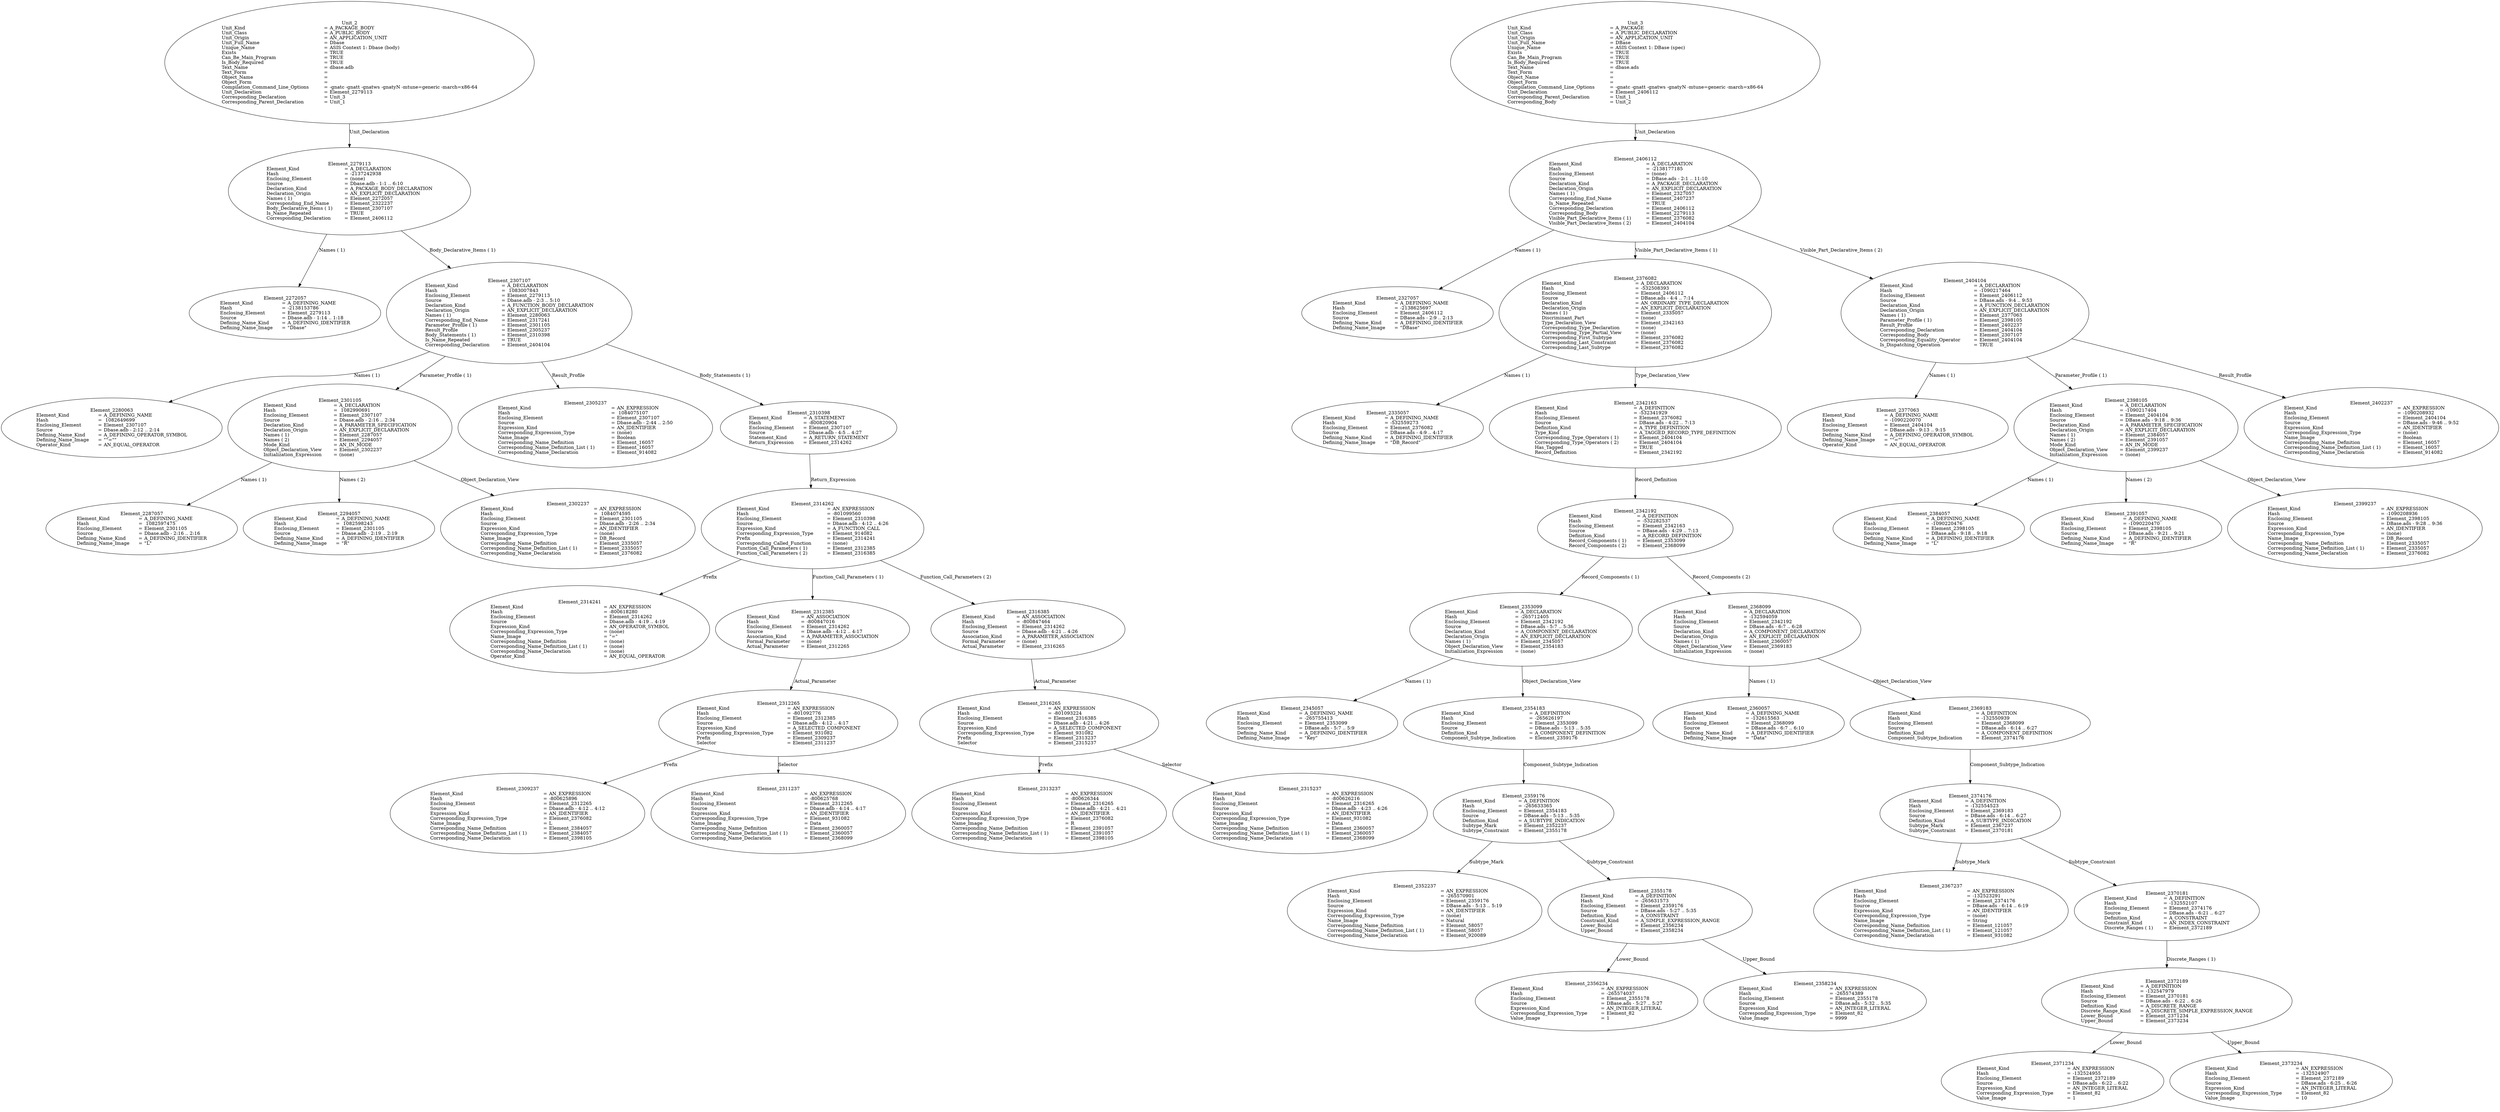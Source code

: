digraph "dbase.adt" {
  Unit_2 -> Element_2279113
      [ label=Unit_Declaration ];
  Unit_2
      [ label=<<TABLE BORDER="0" CELLBORDER="0" CELLSPACING="0" CELLPADDING="0"> 
          <TR><TD COLSPAN="3">Unit_2</TD></TR>
          <TR><TD ALIGN="LEFT">Unit_Kind   </TD><TD> = </TD><TD ALIGN="LEFT">A_PACKAGE_BODY</TD></TR>
          <TR><TD ALIGN="LEFT">Unit_Class   </TD><TD> = </TD><TD ALIGN="LEFT">A_PUBLIC_BODY</TD></TR>
          <TR><TD ALIGN="LEFT">Unit_Origin   </TD><TD> = </TD><TD ALIGN="LEFT">AN_APPLICATION_UNIT</TD></TR>
          <TR><TD ALIGN="LEFT">Unit_Full_Name    </TD><TD> = </TD><TD ALIGN="LEFT">Dbase</TD></TR>
          <TR><TD ALIGN="LEFT">Unique_Name   </TD><TD> = </TD><TD ALIGN="LEFT">ASIS Context 1: Dbase (body)</TD></TR>
          <TR><TD ALIGN="LEFT">Exists  </TD><TD> = </TD><TD ALIGN="LEFT">TRUE</TD></TR>
          <TR><TD ALIGN="LEFT">Can_Be_Main_Program     </TD><TD> = </TD><TD ALIGN="LEFT">TRUE</TD></TR>
          <TR><TD ALIGN="LEFT">Is_Body_Required     </TD><TD> = </TD><TD ALIGN="LEFT">TRUE</TD></TR>
          <TR><TD ALIGN="LEFT">Text_Name   </TD><TD> = </TD><TD ALIGN="LEFT">dbase.adb</TD></TR>
          <TR><TD ALIGN="LEFT">Text_Form   </TD><TD> = </TD><TD ALIGN="LEFT"></TD></TR>
          <TR><TD ALIGN="LEFT">Object_Name   </TD><TD> = </TD><TD ALIGN="LEFT"></TD></TR>
          <TR><TD ALIGN="LEFT">Object_Form   </TD><TD> = </TD><TD ALIGN="LEFT"></TD></TR>
          <TR><TD ALIGN="LEFT">Compilation_Command_Line_Options         </TD><TD> = </TD><TD ALIGN="LEFT">-gnatc -gnatt -gnatws -gnatyN -mtune=generic -march=x86-64</TD></TR>
          <TR><TD ALIGN="LEFT">Unit_Declaration     </TD><TD> = </TD><TD ALIGN="LEFT">Element_2279113</TD></TR>
          <TR><TD ALIGN="LEFT">Corresponding_Declaration       </TD><TD> = </TD><TD ALIGN="LEFT">Unit_3</TD></TR>
          <TR><TD ALIGN="LEFT">Corresponding_Parent_Declaration         </TD><TD> = </TD><TD ALIGN="LEFT">Unit_1</TD></TR>
          </TABLE>> ];
  Element_2279113 -> Element_2272057
      [ label="Names ( 1)" ];
  Element_2279113 -> Element_2307107
      [ label="Body_Declarative_Items ( 1)" ];
  Element_2279113
      [ label=<<TABLE BORDER="0" CELLBORDER="0" CELLSPACING="0" CELLPADDING="0"> 
          <TR><TD COLSPAN="3">Element_2279113</TD></TR>
          <TR><TD ALIGN="LEFT">Element_Kind    </TD><TD> = </TD><TD ALIGN="LEFT">A_DECLARATION</TD></TR>
          <TR><TD ALIGN="LEFT">Hash  </TD><TD> = </TD><TD ALIGN="LEFT">-2137242938</TD></TR>
          <TR><TD ALIGN="LEFT">Enclosing_Element     </TD><TD> = </TD><TD ALIGN="LEFT">(none)</TD></TR>
          <TR><TD ALIGN="LEFT">Source  </TD><TD> = </TD><TD ALIGN="LEFT">Dbase.adb - 1:1 .. 6:10</TD></TR>
          <TR><TD ALIGN="LEFT">Declaration_Kind     </TD><TD> = </TD><TD ALIGN="LEFT">A_PACKAGE_BODY_DECLARATION</TD></TR>
          <TR><TD ALIGN="LEFT">Declaration_Origin     </TD><TD> = </TD><TD ALIGN="LEFT">AN_EXPLICIT_DECLARATION</TD></TR>
          <TR><TD ALIGN="LEFT">Names ( 1)   </TD><TD> = </TD><TD ALIGN="LEFT">Element_2272057</TD></TR>
          <TR><TD ALIGN="LEFT">Corresponding_End_Name      </TD><TD> = </TD><TD ALIGN="LEFT">Element_2322237</TD></TR>
          <TR><TD ALIGN="LEFT">Body_Declarative_Items ( 1)       </TD><TD> = </TD><TD ALIGN="LEFT">Element_2307107</TD></TR>
          <TR><TD ALIGN="LEFT">Is_Name_Repeated     </TD><TD> = </TD><TD ALIGN="LEFT">TRUE</TD></TR>
          <TR><TD ALIGN="LEFT">Corresponding_Declaration       </TD><TD> = </TD><TD ALIGN="LEFT">Element_2406112</TD></TR>
          </TABLE>> ];
  Element_2272057
      [ label=<<TABLE BORDER="0" CELLBORDER="0" CELLSPACING="0" CELLPADDING="0"> 
          <TR><TD COLSPAN="3">Element_2272057</TD></TR>
          <TR><TD ALIGN="LEFT">Element_Kind    </TD><TD> = </TD><TD ALIGN="LEFT">A_DEFINING_NAME</TD></TR>
          <TR><TD ALIGN="LEFT">Hash  </TD><TD> = </TD><TD ALIGN="LEFT">-2138153786</TD></TR>
          <TR><TD ALIGN="LEFT">Enclosing_Element     </TD><TD> = </TD><TD ALIGN="LEFT">Element_2279113</TD></TR>
          <TR><TD ALIGN="LEFT">Source  </TD><TD> = </TD><TD ALIGN="LEFT">Dbase.adb - 1:14 .. 1:18</TD></TR>
          <TR><TD ALIGN="LEFT">Defining_Name_Kind     </TD><TD> = </TD><TD ALIGN="LEFT">A_DEFINING_IDENTIFIER</TD></TR>
          <TR><TD ALIGN="LEFT">Defining_Name_Image     </TD><TD> = </TD><TD ALIGN="LEFT">"Dbase"</TD></TR>
          </TABLE>> ];
  Element_2307107 -> Element_2280063
      [ label="Names ( 1)" ];
  Element_2307107 -> Element_2301105
      [ label="Parameter_Profile ( 1)" ];
  Element_2307107 -> Element_2305237
      [ label=Result_Profile ];
  Element_2307107 -> Element_2310398
      [ label="Body_Statements ( 1)" ];
  Element_2307107
      [ label=<<TABLE BORDER="0" CELLBORDER="0" CELLSPACING="0" CELLPADDING="0"> 
          <TR><TD COLSPAN="3">Element_2307107</TD></TR>
          <TR><TD ALIGN="LEFT">Element_Kind    </TD><TD> = </TD><TD ALIGN="LEFT">A_DECLARATION</TD></TR>
          <TR><TD ALIGN="LEFT">Hash  </TD><TD> = </TD><TD ALIGN="LEFT"> 1083007843</TD></TR>
          <TR><TD ALIGN="LEFT">Enclosing_Element     </TD><TD> = </TD><TD ALIGN="LEFT">Element_2279113</TD></TR>
          <TR><TD ALIGN="LEFT">Source  </TD><TD> = </TD><TD ALIGN="LEFT">Dbase.adb - 2:3 .. 5:10</TD></TR>
          <TR><TD ALIGN="LEFT">Declaration_Kind     </TD><TD> = </TD><TD ALIGN="LEFT">A_FUNCTION_BODY_DECLARATION</TD></TR>
          <TR><TD ALIGN="LEFT">Declaration_Origin     </TD><TD> = </TD><TD ALIGN="LEFT">AN_EXPLICIT_DECLARATION</TD></TR>
          <TR><TD ALIGN="LEFT">Names ( 1)   </TD><TD> = </TD><TD ALIGN="LEFT">Element_2280063</TD></TR>
          <TR><TD ALIGN="LEFT">Corresponding_End_Name      </TD><TD> = </TD><TD ALIGN="LEFT">Element_2317241</TD></TR>
          <TR><TD ALIGN="LEFT">Parameter_Profile ( 1)      </TD><TD> = </TD><TD ALIGN="LEFT">Element_2301105</TD></TR>
          <TR><TD ALIGN="LEFT">Result_Profile    </TD><TD> = </TD><TD ALIGN="LEFT">Element_2305237</TD></TR>
          <TR><TD ALIGN="LEFT">Body_Statements ( 1)      </TD><TD> = </TD><TD ALIGN="LEFT">Element_2310398</TD></TR>
          <TR><TD ALIGN="LEFT">Is_Name_Repeated     </TD><TD> = </TD><TD ALIGN="LEFT">TRUE</TD></TR>
          <TR><TD ALIGN="LEFT">Corresponding_Declaration       </TD><TD> = </TD><TD ALIGN="LEFT">Element_2404104</TD></TR>
          </TABLE>> ];
  Element_2280063
      [ label=<<TABLE BORDER="0" CELLBORDER="0" CELLSPACING="0" CELLPADDING="0"> 
          <TR><TD COLSPAN="3">Element_2280063</TD></TR>
          <TR><TD ALIGN="LEFT">Element_Kind    </TD><TD> = </TD><TD ALIGN="LEFT">A_DEFINING_NAME</TD></TR>
          <TR><TD ALIGN="LEFT">Hash  </TD><TD> = </TD><TD ALIGN="LEFT"> 1082649699</TD></TR>
          <TR><TD ALIGN="LEFT">Enclosing_Element     </TD><TD> = </TD><TD ALIGN="LEFT">Element_2307107</TD></TR>
          <TR><TD ALIGN="LEFT">Source  </TD><TD> = </TD><TD ALIGN="LEFT">Dbase.adb - 2:12 .. 2:14</TD></TR>
          <TR><TD ALIGN="LEFT">Defining_Name_Kind     </TD><TD> = </TD><TD ALIGN="LEFT">A_DEFINING_OPERATOR_SYMBOL</TD></TR>
          <TR><TD ALIGN="LEFT">Defining_Name_Image     </TD><TD> = </TD><TD ALIGN="LEFT">""=""</TD></TR>
          <TR><TD ALIGN="LEFT">Operator_Kind    </TD><TD> = </TD><TD ALIGN="LEFT">AN_EQUAL_OPERATOR</TD></TR>
          </TABLE>> ];
  Element_2301105 -> Element_2287057
      [ label="Names ( 1)" ];
  Element_2301105 -> Element_2294057
      [ label="Names ( 2)" ];
  Element_2301105 -> Element_2302237
      [ label=Object_Declaration_View ];
  Element_2301105
      [ label=<<TABLE BORDER="0" CELLBORDER="0" CELLSPACING="0" CELLPADDING="0"> 
          <TR><TD COLSPAN="3">Element_2301105</TD></TR>
          <TR><TD ALIGN="LEFT">Element_Kind    </TD><TD> = </TD><TD ALIGN="LEFT">A_DECLARATION</TD></TR>
          <TR><TD ALIGN="LEFT">Hash  </TD><TD> = </TD><TD ALIGN="LEFT"> 1082990691</TD></TR>
          <TR><TD ALIGN="LEFT">Enclosing_Element     </TD><TD> = </TD><TD ALIGN="LEFT">Element_2307107</TD></TR>
          <TR><TD ALIGN="LEFT">Source  </TD><TD> = </TD><TD ALIGN="LEFT">Dbase.adb - 2:16 .. 2:34</TD></TR>
          <TR><TD ALIGN="LEFT">Declaration_Kind     </TD><TD> = </TD><TD ALIGN="LEFT">A_PARAMETER_SPECIFICATION</TD></TR>
          <TR><TD ALIGN="LEFT">Declaration_Origin     </TD><TD> = </TD><TD ALIGN="LEFT">AN_EXPLICIT_DECLARATION</TD></TR>
          <TR><TD ALIGN="LEFT">Names ( 1)   </TD><TD> = </TD><TD ALIGN="LEFT">Element_2287057</TD></TR>
          <TR><TD ALIGN="LEFT">Names ( 2)   </TD><TD> = </TD><TD ALIGN="LEFT">Element_2294057</TD></TR>
          <TR><TD ALIGN="LEFT">Mode_Kind   </TD><TD> = </TD><TD ALIGN="LEFT">AN_IN_MODE</TD></TR>
          <TR><TD ALIGN="LEFT">Object_Declaration_View      </TD><TD> = </TD><TD ALIGN="LEFT">Element_2302237</TD></TR>
          <TR><TD ALIGN="LEFT">Initialization_Expression       </TD><TD> = </TD><TD ALIGN="LEFT">(none)</TD></TR>
          </TABLE>> ];
  Element_2287057
      [ label=<<TABLE BORDER="0" CELLBORDER="0" CELLSPACING="0" CELLPADDING="0"> 
          <TR><TD COLSPAN="3">Element_2287057</TD></TR>
          <TR><TD ALIGN="LEFT">Element_Kind    </TD><TD> = </TD><TD ALIGN="LEFT">A_DEFINING_NAME</TD></TR>
          <TR><TD ALIGN="LEFT">Hash  </TD><TD> = </TD><TD ALIGN="LEFT"> 1082597475</TD></TR>
          <TR><TD ALIGN="LEFT">Enclosing_Element     </TD><TD> = </TD><TD ALIGN="LEFT">Element_2301105</TD></TR>
          <TR><TD ALIGN="LEFT">Source  </TD><TD> = </TD><TD ALIGN="LEFT">Dbase.adb - 2:16 .. 2:16</TD></TR>
          <TR><TD ALIGN="LEFT">Defining_Name_Kind     </TD><TD> = </TD><TD ALIGN="LEFT">A_DEFINING_IDENTIFIER</TD></TR>
          <TR><TD ALIGN="LEFT">Defining_Name_Image     </TD><TD> = </TD><TD ALIGN="LEFT">"L"</TD></TR>
          </TABLE>> ];
  Element_2294057
      [ label=<<TABLE BORDER="0" CELLBORDER="0" CELLSPACING="0" CELLPADDING="0"> 
          <TR><TD COLSPAN="3">Element_2294057</TD></TR>
          <TR><TD ALIGN="LEFT">Element_Kind    </TD><TD> = </TD><TD ALIGN="LEFT">A_DEFINING_NAME</TD></TR>
          <TR><TD ALIGN="LEFT">Hash  </TD><TD> = </TD><TD ALIGN="LEFT"> 1082598243</TD></TR>
          <TR><TD ALIGN="LEFT">Enclosing_Element     </TD><TD> = </TD><TD ALIGN="LEFT">Element_2301105</TD></TR>
          <TR><TD ALIGN="LEFT">Source  </TD><TD> = </TD><TD ALIGN="LEFT">Dbase.adb - 2:19 .. 2:19</TD></TR>
          <TR><TD ALIGN="LEFT">Defining_Name_Kind     </TD><TD> = </TD><TD ALIGN="LEFT">A_DEFINING_IDENTIFIER</TD></TR>
          <TR><TD ALIGN="LEFT">Defining_Name_Image     </TD><TD> = </TD><TD ALIGN="LEFT">"R"</TD></TR>
          </TABLE>> ];
  Element_2302237
      [ label=<<TABLE BORDER="0" CELLBORDER="0" CELLSPACING="0" CELLPADDING="0"> 
          <TR><TD COLSPAN="3">Element_2302237</TD></TR>
          <TR><TD ALIGN="LEFT">Element_Kind    </TD><TD> = </TD><TD ALIGN="LEFT">AN_EXPRESSION</TD></TR>
          <TR><TD ALIGN="LEFT">Hash  </TD><TD> = </TD><TD ALIGN="LEFT"> 1084074595</TD></TR>
          <TR><TD ALIGN="LEFT">Enclosing_Element     </TD><TD> = </TD><TD ALIGN="LEFT">Element_2301105</TD></TR>
          <TR><TD ALIGN="LEFT">Source  </TD><TD> = </TD><TD ALIGN="LEFT">Dbase.adb - 2:26 .. 2:34</TD></TR>
          <TR><TD ALIGN="LEFT">Expression_Kind    </TD><TD> = </TD><TD ALIGN="LEFT">AN_IDENTIFIER</TD></TR>
          <TR><TD ALIGN="LEFT">Corresponding_Expression_Type        </TD><TD> = </TD><TD ALIGN="LEFT">(none)</TD></TR>
          <TR><TD ALIGN="LEFT">Name_Image   </TD><TD> = </TD><TD ALIGN="LEFT">DB_Record</TD></TR>
          <TR><TD ALIGN="LEFT">Corresponding_Name_Definition        </TD><TD> = </TD><TD ALIGN="LEFT">Element_2335057</TD></TR>
          <TR><TD ALIGN="LEFT">Corresponding_Name_Definition_List ( 1)          </TD><TD> = </TD><TD ALIGN="LEFT">Element_2335057</TD></TR>
          <TR><TD ALIGN="LEFT">Corresponding_Name_Declaration        </TD><TD> = </TD><TD ALIGN="LEFT">Element_2376082</TD></TR>
          </TABLE>> ];
  Element_2305237
      [ label=<<TABLE BORDER="0" CELLBORDER="0" CELLSPACING="0" CELLPADDING="0"> 
          <TR><TD COLSPAN="3">Element_2305237</TD></TR>
          <TR><TD ALIGN="LEFT">Element_Kind    </TD><TD> = </TD><TD ALIGN="LEFT">AN_EXPRESSION</TD></TR>
          <TR><TD ALIGN="LEFT">Hash  </TD><TD> = </TD><TD ALIGN="LEFT"> 1084075107</TD></TR>
          <TR><TD ALIGN="LEFT">Enclosing_Element     </TD><TD> = </TD><TD ALIGN="LEFT">Element_2307107</TD></TR>
          <TR><TD ALIGN="LEFT">Source  </TD><TD> = </TD><TD ALIGN="LEFT">Dbase.adb - 2:44 .. 2:50</TD></TR>
          <TR><TD ALIGN="LEFT">Expression_Kind    </TD><TD> = </TD><TD ALIGN="LEFT">AN_IDENTIFIER</TD></TR>
          <TR><TD ALIGN="LEFT">Corresponding_Expression_Type        </TD><TD> = </TD><TD ALIGN="LEFT">(none)</TD></TR>
          <TR><TD ALIGN="LEFT">Name_Image   </TD><TD> = </TD><TD ALIGN="LEFT">Boolean</TD></TR>
          <TR><TD ALIGN="LEFT">Corresponding_Name_Definition        </TD><TD> = </TD><TD ALIGN="LEFT">Element_16057</TD></TR>
          <TR><TD ALIGN="LEFT">Corresponding_Name_Definition_List ( 1)          </TD><TD> = </TD><TD ALIGN="LEFT">Element_16057</TD></TR>
          <TR><TD ALIGN="LEFT">Corresponding_Name_Declaration        </TD><TD> = </TD><TD ALIGN="LEFT">Element_914082</TD></TR>
          </TABLE>> ];
  Element_2310398 -> Element_2314262
      [ label=Return_Expression ];
  Element_2310398
      [ label=<<TABLE BORDER="0" CELLBORDER="0" CELLSPACING="0" CELLPADDING="0"> 
          <TR><TD COLSPAN="3">Element_2310398</TD></TR>
          <TR><TD ALIGN="LEFT">Element_Kind    </TD><TD> = </TD><TD ALIGN="LEFT">A_STATEMENT</TD></TR>
          <TR><TD ALIGN="LEFT">Hash  </TD><TD> = </TD><TD ALIGN="LEFT">-800820904</TD></TR>
          <TR><TD ALIGN="LEFT">Enclosing_Element     </TD><TD> = </TD><TD ALIGN="LEFT">Element_2307107</TD></TR>
          <TR><TD ALIGN="LEFT">Source  </TD><TD> = </TD><TD ALIGN="LEFT">Dbase.adb - 4:5 .. 4:27</TD></TR>
          <TR><TD ALIGN="LEFT">Statement_Kind    </TD><TD> = </TD><TD ALIGN="LEFT">A_RETURN_STATEMENT</TD></TR>
          <TR><TD ALIGN="LEFT">Return_Expression     </TD><TD> = </TD><TD ALIGN="LEFT">Element_2314262</TD></TR>
          </TABLE>> ];
  Element_2314262 -> Element_2314241
      [ label=Prefix ];
  Element_2314262 -> Element_2312385
      [ label="Function_Call_Parameters ( 1)" ];
  Element_2314262 -> Element_2316385
      [ label="Function_Call_Parameters ( 2)" ];
  Element_2314262
      [ label=<<TABLE BORDER="0" CELLBORDER="0" CELLSPACING="0" CELLPADDING="0"> 
          <TR><TD COLSPAN="3">Element_2314262</TD></TR>
          <TR><TD ALIGN="LEFT">Element_Kind    </TD><TD> = </TD><TD ALIGN="LEFT">AN_EXPRESSION</TD></TR>
          <TR><TD ALIGN="LEFT">Hash  </TD><TD> = </TD><TD ALIGN="LEFT">-801099560</TD></TR>
          <TR><TD ALIGN="LEFT">Enclosing_Element     </TD><TD> = </TD><TD ALIGN="LEFT">Element_2310398</TD></TR>
          <TR><TD ALIGN="LEFT">Source  </TD><TD> = </TD><TD ALIGN="LEFT">Dbase.adb - 4:12 .. 4:26</TD></TR>
          <TR><TD ALIGN="LEFT">Expression_Kind    </TD><TD> = </TD><TD ALIGN="LEFT">A_FUNCTION_CALL</TD></TR>
          <TR><TD ALIGN="LEFT">Corresponding_Expression_Type        </TD><TD> = </TD><TD ALIGN="LEFT">Element_914082</TD></TR>
          <TR><TD ALIGN="LEFT">Prefix  </TD><TD> = </TD><TD ALIGN="LEFT">Element_2314241</TD></TR>
          <TR><TD ALIGN="LEFT">Corresponding_Called_Function        </TD><TD> = </TD><TD ALIGN="LEFT">(none)</TD></TR>
          <TR><TD ALIGN="LEFT">Function_Call_Parameters ( 1)        </TD><TD> = </TD><TD ALIGN="LEFT">Element_2312385</TD></TR>
          <TR><TD ALIGN="LEFT">Function_Call_Parameters ( 2)        </TD><TD> = </TD><TD ALIGN="LEFT">Element_2316385</TD></TR>
          </TABLE>> ];
  Element_2312385 -> Element_2312265
      [ label=Actual_Parameter ];
  Element_2312385
      [ label=<<TABLE BORDER="0" CELLBORDER="0" CELLSPACING="0" CELLPADDING="0"> 
          <TR><TD COLSPAN="3">Element_2312385</TD></TR>
          <TR><TD ALIGN="LEFT">Element_Kind    </TD><TD> = </TD><TD ALIGN="LEFT">AN_ASSOCIATION</TD></TR>
          <TR><TD ALIGN="LEFT">Hash  </TD><TD> = </TD><TD ALIGN="LEFT">-800847016</TD></TR>
          <TR><TD ALIGN="LEFT">Enclosing_Element     </TD><TD> = </TD><TD ALIGN="LEFT">Element_2314262</TD></TR>
          <TR><TD ALIGN="LEFT">Source  </TD><TD> = </TD><TD ALIGN="LEFT">Dbase.adb - 4:12 .. 4:17</TD></TR>
          <TR><TD ALIGN="LEFT">Association_Kind     </TD><TD> = </TD><TD ALIGN="LEFT">A_PARAMETER_ASSOCIATION</TD></TR>
          <TR><TD ALIGN="LEFT">Formal_Parameter     </TD><TD> = </TD><TD ALIGN="LEFT">(none)</TD></TR>
          <TR><TD ALIGN="LEFT">Actual_Parameter     </TD><TD> = </TD><TD ALIGN="LEFT">Element_2312265</TD></TR>
          </TABLE>> ];
  Element_2312265 -> Element_2309237
      [ label=Prefix ];
  Element_2312265 -> Element_2311237
      [ label=Selector ];
  Element_2312265
      [ label=<<TABLE BORDER="0" CELLBORDER="0" CELLSPACING="0" CELLPADDING="0"> 
          <TR><TD COLSPAN="3">Element_2312265</TD></TR>
          <TR><TD ALIGN="LEFT">Element_Kind    </TD><TD> = </TD><TD ALIGN="LEFT">AN_EXPRESSION</TD></TR>
          <TR><TD ALIGN="LEFT">Hash  </TD><TD> = </TD><TD ALIGN="LEFT">-801092776</TD></TR>
          <TR><TD ALIGN="LEFT">Enclosing_Element     </TD><TD> = </TD><TD ALIGN="LEFT">Element_2312385</TD></TR>
          <TR><TD ALIGN="LEFT">Source  </TD><TD> = </TD><TD ALIGN="LEFT">Dbase.adb - 4:12 .. 4:17</TD></TR>
          <TR><TD ALIGN="LEFT">Expression_Kind    </TD><TD> = </TD><TD ALIGN="LEFT">A_SELECTED_COMPONENT</TD></TR>
          <TR><TD ALIGN="LEFT">Corresponding_Expression_Type        </TD><TD> = </TD><TD ALIGN="LEFT">Element_931082</TD></TR>
          <TR><TD ALIGN="LEFT">Prefix  </TD><TD> = </TD><TD ALIGN="LEFT">Element_2309237</TD></TR>
          <TR><TD ALIGN="LEFT">Selector   </TD><TD> = </TD><TD ALIGN="LEFT">Element_2311237</TD></TR>
          </TABLE>> ];
  Element_2309237
      [ label=<<TABLE BORDER="0" CELLBORDER="0" CELLSPACING="0" CELLPADDING="0"> 
          <TR><TD COLSPAN="3">Element_2309237</TD></TR>
          <TR><TD ALIGN="LEFT">Element_Kind    </TD><TD> = </TD><TD ALIGN="LEFT">AN_EXPRESSION</TD></TR>
          <TR><TD ALIGN="LEFT">Hash  </TD><TD> = </TD><TD ALIGN="LEFT">-800625896</TD></TR>
          <TR><TD ALIGN="LEFT">Enclosing_Element     </TD><TD> = </TD><TD ALIGN="LEFT">Element_2312265</TD></TR>
          <TR><TD ALIGN="LEFT">Source  </TD><TD> = </TD><TD ALIGN="LEFT">Dbase.adb - 4:12 .. 4:12</TD></TR>
          <TR><TD ALIGN="LEFT">Expression_Kind    </TD><TD> = </TD><TD ALIGN="LEFT">AN_IDENTIFIER</TD></TR>
          <TR><TD ALIGN="LEFT">Corresponding_Expression_Type        </TD><TD> = </TD><TD ALIGN="LEFT">Element_2376082</TD></TR>
          <TR><TD ALIGN="LEFT">Name_Image   </TD><TD> = </TD><TD ALIGN="LEFT">L</TD></TR>
          <TR><TD ALIGN="LEFT">Corresponding_Name_Definition        </TD><TD> = </TD><TD ALIGN="LEFT">Element_2384057</TD></TR>
          <TR><TD ALIGN="LEFT">Corresponding_Name_Definition_List ( 1)          </TD><TD> = </TD><TD ALIGN="LEFT">Element_2384057</TD></TR>
          <TR><TD ALIGN="LEFT">Corresponding_Name_Declaration        </TD><TD> = </TD><TD ALIGN="LEFT">Element_2398105</TD></TR>
          </TABLE>> ];
  Element_2311237
      [ label=<<TABLE BORDER="0" CELLBORDER="0" CELLSPACING="0" CELLPADDING="0"> 
          <TR><TD COLSPAN="3">Element_2311237</TD></TR>
          <TR><TD ALIGN="LEFT">Element_Kind    </TD><TD> = </TD><TD ALIGN="LEFT">AN_EXPRESSION</TD></TR>
          <TR><TD ALIGN="LEFT">Hash  </TD><TD> = </TD><TD ALIGN="LEFT">-800625768</TD></TR>
          <TR><TD ALIGN="LEFT">Enclosing_Element     </TD><TD> = </TD><TD ALIGN="LEFT">Element_2312265</TD></TR>
          <TR><TD ALIGN="LEFT">Source  </TD><TD> = </TD><TD ALIGN="LEFT">Dbase.adb - 4:14 .. 4:17</TD></TR>
          <TR><TD ALIGN="LEFT">Expression_Kind    </TD><TD> = </TD><TD ALIGN="LEFT">AN_IDENTIFIER</TD></TR>
          <TR><TD ALIGN="LEFT">Corresponding_Expression_Type        </TD><TD> = </TD><TD ALIGN="LEFT">Element_931082</TD></TR>
          <TR><TD ALIGN="LEFT">Name_Image   </TD><TD> = </TD><TD ALIGN="LEFT">Data</TD></TR>
          <TR><TD ALIGN="LEFT">Corresponding_Name_Definition        </TD><TD> = </TD><TD ALIGN="LEFT">Element_2360057</TD></TR>
          <TR><TD ALIGN="LEFT">Corresponding_Name_Definition_List ( 1)          </TD><TD> = </TD><TD ALIGN="LEFT">Element_2360057</TD></TR>
          <TR><TD ALIGN="LEFT">Corresponding_Name_Declaration        </TD><TD> = </TD><TD ALIGN="LEFT">Element_2368099</TD></TR>
          </TABLE>> ];
  Element_2314241
      [ label=<<TABLE BORDER="0" CELLBORDER="0" CELLSPACING="0" CELLPADDING="0"> 
          <TR><TD COLSPAN="3">Element_2314241</TD></TR>
          <TR><TD ALIGN="LEFT">Element_Kind    </TD><TD> = </TD><TD ALIGN="LEFT">AN_EXPRESSION</TD></TR>
          <TR><TD ALIGN="LEFT">Hash  </TD><TD> = </TD><TD ALIGN="LEFT">-800618280</TD></TR>
          <TR><TD ALIGN="LEFT">Enclosing_Element     </TD><TD> = </TD><TD ALIGN="LEFT">Element_2314262</TD></TR>
          <TR><TD ALIGN="LEFT">Source  </TD><TD> = </TD><TD ALIGN="LEFT">Dbase.adb - 4:19 .. 4:19</TD></TR>
          <TR><TD ALIGN="LEFT">Expression_Kind    </TD><TD> = </TD><TD ALIGN="LEFT">AN_OPERATOR_SYMBOL</TD></TR>
          <TR><TD ALIGN="LEFT">Corresponding_Expression_Type        </TD><TD> = </TD><TD ALIGN="LEFT">(none)</TD></TR>
          <TR><TD ALIGN="LEFT">Name_Image   </TD><TD> = </TD><TD ALIGN="LEFT">"="</TD></TR>
          <TR><TD ALIGN="LEFT">Corresponding_Name_Definition        </TD><TD> = </TD><TD ALIGN="LEFT">(none)</TD></TR>
          <TR><TD ALIGN="LEFT">Corresponding_Name_Definition_List ( 1)          </TD><TD> = </TD><TD ALIGN="LEFT">(none)</TD></TR>
          <TR><TD ALIGN="LEFT">Corresponding_Name_Declaration        </TD><TD> = </TD><TD ALIGN="LEFT">(none)</TD></TR>
          <TR><TD ALIGN="LEFT">Operator_Kind    </TD><TD> = </TD><TD ALIGN="LEFT">AN_EQUAL_OPERATOR</TD></TR>
          </TABLE>> ];
  Element_2316385 -> Element_2316265
      [ label=Actual_Parameter ];
  Element_2316385
      [ label=<<TABLE BORDER="0" CELLBORDER="0" CELLSPACING="0" CELLPADDING="0"> 
          <TR><TD COLSPAN="3">Element_2316385</TD></TR>
          <TR><TD ALIGN="LEFT">Element_Kind    </TD><TD> = </TD><TD ALIGN="LEFT">AN_ASSOCIATION</TD></TR>
          <TR><TD ALIGN="LEFT">Hash  </TD><TD> = </TD><TD ALIGN="LEFT">-800847464</TD></TR>
          <TR><TD ALIGN="LEFT">Enclosing_Element     </TD><TD> = </TD><TD ALIGN="LEFT">Element_2314262</TD></TR>
          <TR><TD ALIGN="LEFT">Source  </TD><TD> = </TD><TD ALIGN="LEFT">Dbase.adb - 4:21 .. 4:26</TD></TR>
          <TR><TD ALIGN="LEFT">Association_Kind     </TD><TD> = </TD><TD ALIGN="LEFT">A_PARAMETER_ASSOCIATION</TD></TR>
          <TR><TD ALIGN="LEFT">Formal_Parameter     </TD><TD> = </TD><TD ALIGN="LEFT">(none)</TD></TR>
          <TR><TD ALIGN="LEFT">Actual_Parameter     </TD><TD> = </TD><TD ALIGN="LEFT">Element_2316265</TD></TR>
          </TABLE>> ];
  Element_2316265 -> Element_2313237
      [ label=Prefix ];
  Element_2316265 -> Element_2315237
      [ label=Selector ];
  Element_2316265
      [ label=<<TABLE BORDER="0" CELLBORDER="0" CELLSPACING="0" CELLPADDING="0"> 
          <TR><TD COLSPAN="3">Element_2316265</TD></TR>
          <TR><TD ALIGN="LEFT">Element_Kind    </TD><TD> = </TD><TD ALIGN="LEFT">AN_EXPRESSION</TD></TR>
          <TR><TD ALIGN="LEFT">Hash  </TD><TD> = </TD><TD ALIGN="LEFT">-801093224</TD></TR>
          <TR><TD ALIGN="LEFT">Enclosing_Element     </TD><TD> = </TD><TD ALIGN="LEFT">Element_2316385</TD></TR>
          <TR><TD ALIGN="LEFT">Source  </TD><TD> = </TD><TD ALIGN="LEFT">Dbase.adb - 4:21 .. 4:26</TD></TR>
          <TR><TD ALIGN="LEFT">Expression_Kind    </TD><TD> = </TD><TD ALIGN="LEFT">A_SELECTED_COMPONENT</TD></TR>
          <TR><TD ALIGN="LEFT">Corresponding_Expression_Type        </TD><TD> = </TD><TD ALIGN="LEFT">Element_931082</TD></TR>
          <TR><TD ALIGN="LEFT">Prefix  </TD><TD> = </TD><TD ALIGN="LEFT">Element_2313237</TD></TR>
          <TR><TD ALIGN="LEFT">Selector   </TD><TD> = </TD><TD ALIGN="LEFT">Element_2315237</TD></TR>
          </TABLE>> ];
  Element_2313237
      [ label=<<TABLE BORDER="0" CELLBORDER="0" CELLSPACING="0" CELLPADDING="0"> 
          <TR><TD COLSPAN="3">Element_2313237</TD></TR>
          <TR><TD ALIGN="LEFT">Element_Kind    </TD><TD> = </TD><TD ALIGN="LEFT">AN_EXPRESSION</TD></TR>
          <TR><TD ALIGN="LEFT">Hash  </TD><TD> = </TD><TD ALIGN="LEFT">-800626344</TD></TR>
          <TR><TD ALIGN="LEFT">Enclosing_Element     </TD><TD> = </TD><TD ALIGN="LEFT">Element_2316265</TD></TR>
          <TR><TD ALIGN="LEFT">Source  </TD><TD> = </TD><TD ALIGN="LEFT">Dbase.adb - 4:21 .. 4:21</TD></TR>
          <TR><TD ALIGN="LEFT">Expression_Kind    </TD><TD> = </TD><TD ALIGN="LEFT">AN_IDENTIFIER</TD></TR>
          <TR><TD ALIGN="LEFT">Corresponding_Expression_Type        </TD><TD> = </TD><TD ALIGN="LEFT">Element_2376082</TD></TR>
          <TR><TD ALIGN="LEFT">Name_Image   </TD><TD> = </TD><TD ALIGN="LEFT">R</TD></TR>
          <TR><TD ALIGN="LEFT">Corresponding_Name_Definition        </TD><TD> = </TD><TD ALIGN="LEFT">Element_2391057</TD></TR>
          <TR><TD ALIGN="LEFT">Corresponding_Name_Definition_List ( 1)          </TD><TD> = </TD><TD ALIGN="LEFT">Element_2391057</TD></TR>
          <TR><TD ALIGN="LEFT">Corresponding_Name_Declaration        </TD><TD> = </TD><TD ALIGN="LEFT">Element_2398105</TD></TR>
          </TABLE>> ];
  Element_2315237
      [ label=<<TABLE BORDER="0" CELLBORDER="0" CELLSPACING="0" CELLPADDING="0"> 
          <TR><TD COLSPAN="3">Element_2315237</TD></TR>
          <TR><TD ALIGN="LEFT">Element_Kind    </TD><TD> = </TD><TD ALIGN="LEFT">AN_EXPRESSION</TD></TR>
          <TR><TD ALIGN="LEFT">Hash  </TD><TD> = </TD><TD ALIGN="LEFT">-800626216</TD></TR>
          <TR><TD ALIGN="LEFT">Enclosing_Element     </TD><TD> = </TD><TD ALIGN="LEFT">Element_2316265</TD></TR>
          <TR><TD ALIGN="LEFT">Source  </TD><TD> = </TD><TD ALIGN="LEFT">Dbase.adb - 4:23 .. 4:26</TD></TR>
          <TR><TD ALIGN="LEFT">Expression_Kind    </TD><TD> = </TD><TD ALIGN="LEFT">AN_IDENTIFIER</TD></TR>
          <TR><TD ALIGN="LEFT">Corresponding_Expression_Type        </TD><TD> = </TD><TD ALIGN="LEFT">Element_931082</TD></TR>
          <TR><TD ALIGN="LEFT">Name_Image   </TD><TD> = </TD><TD ALIGN="LEFT">Data</TD></TR>
          <TR><TD ALIGN="LEFT">Corresponding_Name_Definition        </TD><TD> = </TD><TD ALIGN="LEFT">Element_2360057</TD></TR>
          <TR><TD ALIGN="LEFT">Corresponding_Name_Definition_List ( 1)          </TD><TD> = </TD><TD ALIGN="LEFT">Element_2360057</TD></TR>
          <TR><TD ALIGN="LEFT">Corresponding_Name_Declaration        </TD><TD> = </TD><TD ALIGN="LEFT">Element_2368099</TD></TR>
          </TABLE>> ];
  Unit_3 -> Element_2406112
      [ label=Unit_Declaration ];
  Unit_3
      [ label=<<TABLE BORDER="0" CELLBORDER="0" CELLSPACING="0" CELLPADDING="0"> 
          <TR><TD COLSPAN="3">Unit_3</TD></TR>
          <TR><TD ALIGN="LEFT">Unit_Kind   </TD><TD> = </TD><TD ALIGN="LEFT">A_PACKAGE</TD></TR>
          <TR><TD ALIGN="LEFT">Unit_Class   </TD><TD> = </TD><TD ALIGN="LEFT">A_PUBLIC_DECLARATION</TD></TR>
          <TR><TD ALIGN="LEFT">Unit_Origin   </TD><TD> = </TD><TD ALIGN="LEFT">AN_APPLICATION_UNIT</TD></TR>
          <TR><TD ALIGN="LEFT">Unit_Full_Name    </TD><TD> = </TD><TD ALIGN="LEFT">DBase</TD></TR>
          <TR><TD ALIGN="LEFT">Unique_Name   </TD><TD> = </TD><TD ALIGN="LEFT">ASIS Context 1: DBase (spec)</TD></TR>
          <TR><TD ALIGN="LEFT">Exists  </TD><TD> = </TD><TD ALIGN="LEFT">TRUE</TD></TR>
          <TR><TD ALIGN="LEFT">Can_Be_Main_Program     </TD><TD> = </TD><TD ALIGN="LEFT">TRUE</TD></TR>
          <TR><TD ALIGN="LEFT">Is_Body_Required     </TD><TD> = </TD><TD ALIGN="LEFT">TRUE</TD></TR>
          <TR><TD ALIGN="LEFT">Text_Name   </TD><TD> = </TD><TD ALIGN="LEFT">dbase.ads</TD></TR>
          <TR><TD ALIGN="LEFT">Text_Form   </TD><TD> = </TD><TD ALIGN="LEFT"></TD></TR>
          <TR><TD ALIGN="LEFT">Object_Name   </TD><TD> = </TD><TD ALIGN="LEFT"></TD></TR>
          <TR><TD ALIGN="LEFT">Object_Form   </TD><TD> = </TD><TD ALIGN="LEFT"></TD></TR>
          <TR><TD ALIGN="LEFT">Compilation_Command_Line_Options         </TD><TD> = </TD><TD ALIGN="LEFT">-gnatc -gnatt -gnatws -gnatyN -mtune=generic -march=x86-64</TD></TR>
          <TR><TD ALIGN="LEFT">Unit_Declaration     </TD><TD> = </TD><TD ALIGN="LEFT">Element_2406112</TD></TR>
          <TR><TD ALIGN="LEFT">Corresponding_Parent_Declaration         </TD><TD> = </TD><TD ALIGN="LEFT">Unit_1</TD></TR>
          <TR><TD ALIGN="LEFT">Corresponding_Body     </TD><TD> = </TD><TD ALIGN="LEFT">Unit_2</TD></TR>
          </TABLE>> ];
  Element_2406112 -> Element_2327057
      [ label="Names ( 1)" ];
  Element_2406112 -> Element_2376082
      [ label="Visible_Part_Declarative_Items ( 1)" ];
  Element_2406112 -> Element_2404104
      [ label="Visible_Part_Declarative_Items ( 2)" ];
  Element_2406112
      [ label=<<TABLE BORDER="0" CELLBORDER="0" CELLSPACING="0" CELLPADDING="0"> 
          <TR><TD COLSPAN="3">Element_2406112</TD></TR>
          <TR><TD ALIGN="LEFT">Element_Kind    </TD><TD> = </TD><TD ALIGN="LEFT">A_DECLARATION</TD></TR>
          <TR><TD ALIGN="LEFT">Hash  </TD><TD> = </TD><TD ALIGN="LEFT">-2138177185</TD></TR>
          <TR><TD ALIGN="LEFT">Enclosing_Element     </TD><TD> = </TD><TD ALIGN="LEFT">(none)</TD></TR>
          <TR><TD ALIGN="LEFT">Source  </TD><TD> = </TD><TD ALIGN="LEFT">DBase.ads - 2:1 .. 11:10</TD></TR>
          <TR><TD ALIGN="LEFT">Declaration_Kind     </TD><TD> = </TD><TD ALIGN="LEFT">A_PACKAGE_DECLARATION</TD></TR>
          <TR><TD ALIGN="LEFT">Declaration_Origin     </TD><TD> = </TD><TD ALIGN="LEFT">AN_EXPLICIT_DECLARATION</TD></TR>
          <TR><TD ALIGN="LEFT">Names ( 1)   </TD><TD> = </TD><TD ALIGN="LEFT">Element_2327057</TD></TR>
          <TR><TD ALIGN="LEFT">Corresponding_End_Name      </TD><TD> = </TD><TD ALIGN="LEFT">Element_2407237</TD></TR>
          <TR><TD ALIGN="LEFT">Is_Name_Repeated     </TD><TD> = </TD><TD ALIGN="LEFT">TRUE</TD></TR>
          <TR><TD ALIGN="LEFT">Corresponding_Declaration       </TD><TD> = </TD><TD ALIGN="LEFT">Element_2406112</TD></TR>
          <TR><TD ALIGN="LEFT">Corresponding_Body     </TD><TD> = </TD><TD ALIGN="LEFT">Element_2279113</TD></TR>
          <TR><TD ALIGN="LEFT">Visible_Part_Declarative_Items ( 1)         </TD><TD> = </TD><TD ALIGN="LEFT">Element_2376082</TD></TR>
          <TR><TD ALIGN="LEFT">Visible_Part_Declarative_Items ( 2)         </TD><TD> = </TD><TD ALIGN="LEFT">Element_2404104</TD></TR>
          </TABLE>> ];
  Element_2327057
      [ label=<<TABLE BORDER="0" CELLBORDER="0" CELLSPACING="0" CELLPADDING="0"> 
          <TR><TD COLSPAN="3">Element_2327057</TD></TR>
          <TR><TD ALIGN="LEFT">Element_Kind    </TD><TD> = </TD><TD ALIGN="LEFT">A_DEFINING_NAME</TD></TR>
          <TR><TD ALIGN="LEFT">Hash  </TD><TD> = </TD><TD ALIGN="LEFT">-2138625697</TD></TR>
          <TR><TD ALIGN="LEFT">Enclosing_Element     </TD><TD> = </TD><TD ALIGN="LEFT">Element_2406112</TD></TR>
          <TR><TD ALIGN="LEFT">Source  </TD><TD> = </TD><TD ALIGN="LEFT">DBase.ads - 2:9 .. 2:13</TD></TR>
          <TR><TD ALIGN="LEFT">Defining_Name_Kind     </TD><TD> = </TD><TD ALIGN="LEFT">A_DEFINING_IDENTIFIER</TD></TR>
          <TR><TD ALIGN="LEFT">Defining_Name_Image     </TD><TD> = </TD><TD ALIGN="LEFT">"DBase"</TD></TR>
          </TABLE>> ];
  Element_2376082 -> Element_2335057
      [ label="Names ( 1)" ];
  Element_2376082 -> Element_2342163
      [ label=Type_Declaration_View ];
  Element_2376082
      [ label=<<TABLE BORDER="0" CELLBORDER="0" CELLSPACING="0" CELLPADDING="0"> 
          <TR><TD COLSPAN="3">Element_2376082</TD></TR>
          <TR><TD ALIGN="LEFT">Element_Kind    </TD><TD> = </TD><TD ALIGN="LEFT">A_DECLARATION</TD></TR>
          <TR><TD ALIGN="LEFT">Hash  </TD><TD> = </TD><TD ALIGN="LEFT">-532508393</TD></TR>
          <TR><TD ALIGN="LEFT">Enclosing_Element     </TD><TD> = </TD><TD ALIGN="LEFT">Element_2406112</TD></TR>
          <TR><TD ALIGN="LEFT">Source  </TD><TD> = </TD><TD ALIGN="LEFT">DBase.ads - 4:4 .. 7:14</TD></TR>
          <TR><TD ALIGN="LEFT">Declaration_Kind     </TD><TD> = </TD><TD ALIGN="LEFT">AN_ORDINARY_TYPE_DECLARATION</TD></TR>
          <TR><TD ALIGN="LEFT">Declaration_Origin     </TD><TD> = </TD><TD ALIGN="LEFT">AN_EXPLICIT_DECLARATION</TD></TR>
          <TR><TD ALIGN="LEFT">Names ( 1)   </TD><TD> = </TD><TD ALIGN="LEFT">Element_2335057</TD></TR>
          <TR><TD ALIGN="LEFT">Discriminant_Part     </TD><TD> = </TD><TD ALIGN="LEFT">(none)</TD></TR>
          <TR><TD ALIGN="LEFT">Type_Declaration_View      </TD><TD> = </TD><TD ALIGN="LEFT">Element_2342163</TD></TR>
          <TR><TD ALIGN="LEFT">Corresponding_Type_Declaration        </TD><TD> = </TD><TD ALIGN="LEFT">(none)</TD></TR>
          <TR><TD ALIGN="LEFT">Corresponding_Type_Partial_View        </TD><TD> = </TD><TD ALIGN="LEFT">(none)</TD></TR>
          <TR><TD ALIGN="LEFT">Corresponding_First_Subtype       </TD><TD> = </TD><TD ALIGN="LEFT">Element_2376082</TD></TR>
          <TR><TD ALIGN="LEFT">Corresponding_Last_Constraint        </TD><TD> = </TD><TD ALIGN="LEFT">Element_2376082</TD></TR>
          <TR><TD ALIGN="LEFT">Corresponding_Last_Subtype       </TD><TD> = </TD><TD ALIGN="LEFT">Element_2376082</TD></TR>
          </TABLE>> ];
  Element_2335057
      [ label=<<TABLE BORDER="0" CELLBORDER="0" CELLSPACING="0" CELLPADDING="0"> 
          <TR><TD COLSPAN="3">Element_2335057</TD></TR>
          <TR><TD ALIGN="LEFT">Element_Kind    </TD><TD> = </TD><TD ALIGN="LEFT">A_DEFINING_NAME</TD></TR>
          <TR><TD ALIGN="LEFT">Hash  </TD><TD> = </TD><TD ALIGN="LEFT">-532559273</TD></TR>
          <TR><TD ALIGN="LEFT">Enclosing_Element     </TD><TD> = </TD><TD ALIGN="LEFT">Element_2376082</TD></TR>
          <TR><TD ALIGN="LEFT">Source  </TD><TD> = </TD><TD ALIGN="LEFT">DBase.ads - 4:9 .. 4:17</TD></TR>
          <TR><TD ALIGN="LEFT">Defining_Name_Kind     </TD><TD> = </TD><TD ALIGN="LEFT">A_DEFINING_IDENTIFIER</TD></TR>
          <TR><TD ALIGN="LEFT">Defining_Name_Image     </TD><TD> = </TD><TD ALIGN="LEFT">"DB_Record"</TD></TR>
          </TABLE>> ];
  Element_2342163 -> Element_2342192
      [ label=Record_Definition ];
  Element_2342163
      [ label=<<TABLE BORDER="0" CELLBORDER="0" CELLSPACING="0" CELLPADDING="0"> 
          <TR><TD COLSPAN="3">Element_2342163</TD></TR>
          <TR><TD ALIGN="LEFT">Element_Kind    </TD><TD> = </TD><TD ALIGN="LEFT">A_DEFINITION</TD></TR>
          <TR><TD ALIGN="LEFT">Hash  </TD><TD> = </TD><TD ALIGN="LEFT">-532341929</TD></TR>
          <TR><TD ALIGN="LEFT">Enclosing_Element     </TD><TD> = </TD><TD ALIGN="LEFT">Element_2376082</TD></TR>
          <TR><TD ALIGN="LEFT">Source  </TD><TD> = </TD><TD ALIGN="LEFT">DBase.ads - 4:22 .. 7:13</TD></TR>
          <TR><TD ALIGN="LEFT">Definition_Kind    </TD><TD> = </TD><TD ALIGN="LEFT">A_TYPE_DEFINITION</TD></TR>
          <TR><TD ALIGN="LEFT">Type_Kind   </TD><TD> = </TD><TD ALIGN="LEFT">A_TAGGED_RECORD_TYPE_DEFINITION</TD></TR>
          <TR><TD ALIGN="LEFT">Corresponding_Type_Operators ( 1)         </TD><TD> = </TD><TD ALIGN="LEFT">Element_2404104</TD></TR>
          <TR><TD ALIGN="LEFT">Corresponding_Type_Operators ( 2)         </TD><TD> = </TD><TD ALIGN="LEFT">Element_2404104</TD></TR>
          <TR><TD ALIGN="LEFT">Has_Tagged   </TD><TD> = </TD><TD ALIGN="LEFT">TRUE</TD></TR>
          <TR><TD ALIGN="LEFT">Record_Definition     </TD><TD> = </TD><TD ALIGN="LEFT">Element_2342192</TD></TR>
          </TABLE>> ];
  Element_2342192 -> Element_2353099
      [ label="Record_Components ( 1)" ];
  Element_2342192 -> Element_2368099
      [ label="Record_Components ( 2)" ];
  Element_2342192
      [ label=<<TABLE BORDER="0" CELLBORDER="0" CELLSPACING="0" CELLPADDING="0"> 
          <TR><TD COLSPAN="3">Element_2342192</TD></TR>
          <TR><TD ALIGN="LEFT">Element_Kind    </TD><TD> = </TD><TD ALIGN="LEFT">A_DEFINITION</TD></TR>
          <TR><TD ALIGN="LEFT">Hash  </TD><TD> = </TD><TD ALIGN="LEFT">-532282537</TD></TR>
          <TR><TD ALIGN="LEFT">Enclosing_Element     </TD><TD> = </TD><TD ALIGN="LEFT">Element_2342163</TD></TR>
          <TR><TD ALIGN="LEFT">Source  </TD><TD> = </TD><TD ALIGN="LEFT">DBase.ads - 4:29 .. 7:13</TD></TR>
          <TR><TD ALIGN="LEFT">Definition_Kind    </TD><TD> = </TD><TD ALIGN="LEFT">A_RECORD_DEFINITION</TD></TR>
          <TR><TD ALIGN="LEFT">Record_Components ( 1)      </TD><TD> = </TD><TD ALIGN="LEFT">Element_2353099</TD></TR>
          <TR><TD ALIGN="LEFT">Record_Components ( 2)      </TD><TD> = </TD><TD ALIGN="LEFT">Element_2368099</TD></TR>
          </TABLE>> ];
  Element_2353099 -> Element_2345057
      [ label="Names ( 1)" ];
  Element_2353099 -> Element_2354183
      [ label=Object_Declaration_View ];
  Element_2353099
      [ label=<<TABLE BORDER="0" CELLBORDER="0" CELLSPACING="0" CELLPADDING="0"> 
          <TR><TD COLSPAN="3">Element_2353099</TD></TR>
          <TR><TD ALIGN="LEFT">Element_Kind    </TD><TD> = </TD><TD ALIGN="LEFT">A_DECLARATION</TD></TR>
          <TR><TD ALIGN="LEFT">Hash  </TD><TD> = </TD><TD ALIGN="LEFT">-265712405</TD></TR>
          <TR><TD ALIGN="LEFT">Enclosing_Element     </TD><TD> = </TD><TD ALIGN="LEFT">Element_2342192</TD></TR>
          <TR><TD ALIGN="LEFT">Source  </TD><TD> = </TD><TD ALIGN="LEFT">DBase.ads - 5:7 .. 5:36</TD></TR>
          <TR><TD ALIGN="LEFT">Declaration_Kind     </TD><TD> = </TD><TD ALIGN="LEFT">A_COMPONENT_DECLARATION</TD></TR>
          <TR><TD ALIGN="LEFT">Declaration_Origin     </TD><TD> = </TD><TD ALIGN="LEFT">AN_EXPLICIT_DECLARATION</TD></TR>
          <TR><TD ALIGN="LEFT">Names ( 1)   </TD><TD> = </TD><TD ALIGN="LEFT">Element_2345057</TD></TR>
          <TR><TD ALIGN="LEFT">Object_Declaration_View      </TD><TD> = </TD><TD ALIGN="LEFT">Element_2354183</TD></TR>
          <TR><TD ALIGN="LEFT">Initialization_Expression       </TD><TD> = </TD><TD ALIGN="LEFT">(none)</TD></TR>
          </TABLE>> ];
  Element_2345057
      [ label=<<TABLE BORDER="0" CELLBORDER="0" CELLSPACING="0" CELLPADDING="0"> 
          <TR><TD COLSPAN="3">Element_2345057</TD></TR>
          <TR><TD ALIGN="LEFT">Element_Kind    </TD><TD> = </TD><TD ALIGN="LEFT">A_DEFINING_NAME</TD></TR>
          <TR><TD ALIGN="LEFT">Hash  </TD><TD> = </TD><TD ALIGN="LEFT">-265755413</TD></TR>
          <TR><TD ALIGN="LEFT">Enclosing_Element     </TD><TD> = </TD><TD ALIGN="LEFT">Element_2353099</TD></TR>
          <TR><TD ALIGN="LEFT">Source  </TD><TD> = </TD><TD ALIGN="LEFT">DBase.ads - 5:7 .. 5:9</TD></TR>
          <TR><TD ALIGN="LEFT">Defining_Name_Kind     </TD><TD> = </TD><TD ALIGN="LEFT">A_DEFINING_IDENTIFIER</TD></TR>
          <TR><TD ALIGN="LEFT">Defining_Name_Image     </TD><TD> = </TD><TD ALIGN="LEFT">"Key"</TD></TR>
          </TABLE>> ];
  Element_2354183 -> Element_2359176
      [ label=Component_Subtype_Indication ];
  Element_2354183
      [ label=<<TABLE BORDER="0" CELLBORDER="0" CELLSPACING="0" CELLPADDING="0"> 
          <TR><TD COLSPAN="3">Element_2354183</TD></TR>
          <TR><TD ALIGN="LEFT">Element_Kind    </TD><TD> = </TD><TD ALIGN="LEFT">A_DEFINITION</TD></TR>
          <TR><TD ALIGN="LEFT">Hash  </TD><TD> = </TD><TD ALIGN="LEFT">-265626197</TD></TR>
          <TR><TD ALIGN="LEFT">Enclosing_Element     </TD><TD> = </TD><TD ALIGN="LEFT">Element_2353099</TD></TR>
          <TR><TD ALIGN="LEFT">Source  </TD><TD> = </TD><TD ALIGN="LEFT">DBase.ads - 5:13 .. 5:35</TD></TR>
          <TR><TD ALIGN="LEFT">Definition_Kind    </TD><TD> = </TD><TD ALIGN="LEFT">A_COMPONENT_DEFINITION</TD></TR>
          <TR><TD ALIGN="LEFT">Component_Subtype_Indication        </TD><TD> = </TD><TD ALIGN="LEFT">Element_2359176</TD></TR>
          </TABLE>> ];
  Element_2359176 -> Element_2352237
      [ label=Subtype_Mark ];
  Element_2359176 -> Element_2355178
      [ label=Subtype_Constraint ];
  Element_2359176
      [ label=<<TABLE BORDER="0" CELLBORDER="0" CELLSPACING="0" CELLPADDING="0"> 
          <TR><TD COLSPAN="3">Element_2359176</TD></TR>
          <TR><TD ALIGN="LEFT">Element_Kind    </TD><TD> = </TD><TD ALIGN="LEFT">A_DEFINITION</TD></TR>
          <TR><TD ALIGN="LEFT">Hash  </TD><TD> = </TD><TD ALIGN="LEFT">-265633365</TD></TR>
          <TR><TD ALIGN="LEFT">Enclosing_Element     </TD><TD> = </TD><TD ALIGN="LEFT">Element_2354183</TD></TR>
          <TR><TD ALIGN="LEFT">Source  </TD><TD> = </TD><TD ALIGN="LEFT">DBase.ads - 5:13 .. 5:35</TD></TR>
          <TR><TD ALIGN="LEFT">Definition_Kind    </TD><TD> = </TD><TD ALIGN="LEFT">A_SUBTYPE_INDICATION</TD></TR>
          <TR><TD ALIGN="LEFT">Subtype_Mark    </TD><TD> = </TD><TD ALIGN="LEFT">Element_2352237</TD></TR>
          <TR><TD ALIGN="LEFT">Subtype_Constraint     </TD><TD> = </TD><TD ALIGN="LEFT">Element_2355178</TD></TR>
          </TABLE>> ];
  Element_2352237
      [ label=<<TABLE BORDER="0" CELLBORDER="0" CELLSPACING="0" CELLPADDING="0"> 
          <TR><TD COLSPAN="3">Element_2352237</TD></TR>
          <TR><TD ALIGN="LEFT">Element_Kind    </TD><TD> = </TD><TD ALIGN="LEFT">AN_EXPRESSION</TD></TR>
          <TR><TD ALIGN="LEFT">Hash  </TD><TD> = </TD><TD ALIGN="LEFT">-265570901</TD></TR>
          <TR><TD ALIGN="LEFT">Enclosing_Element     </TD><TD> = </TD><TD ALIGN="LEFT">Element_2359176</TD></TR>
          <TR><TD ALIGN="LEFT">Source  </TD><TD> = </TD><TD ALIGN="LEFT">DBase.ads - 5:13 .. 5:19</TD></TR>
          <TR><TD ALIGN="LEFT">Expression_Kind    </TD><TD> = </TD><TD ALIGN="LEFT">AN_IDENTIFIER</TD></TR>
          <TR><TD ALIGN="LEFT">Corresponding_Expression_Type        </TD><TD> = </TD><TD ALIGN="LEFT">(none)</TD></TR>
          <TR><TD ALIGN="LEFT">Name_Image   </TD><TD> = </TD><TD ALIGN="LEFT">Natural</TD></TR>
          <TR><TD ALIGN="LEFT">Corresponding_Name_Definition        </TD><TD> = </TD><TD ALIGN="LEFT">Element_58057</TD></TR>
          <TR><TD ALIGN="LEFT">Corresponding_Name_Definition_List ( 1)          </TD><TD> = </TD><TD ALIGN="LEFT">Element_58057</TD></TR>
          <TR><TD ALIGN="LEFT">Corresponding_Name_Declaration        </TD><TD> = </TD><TD ALIGN="LEFT">Element_920089</TD></TR>
          </TABLE>> ];
  Element_2355178 -> Element_2356234
      [ label=Lower_Bound ];
  Element_2355178 -> Element_2358234
      [ label=Upper_Bound ];
  Element_2355178
      [ label=<<TABLE BORDER="0" CELLBORDER="0" CELLSPACING="0" CELLPADDING="0"> 
          <TR><TD COLSPAN="3">Element_2355178</TD></TR>
          <TR><TD ALIGN="LEFT">Element_Kind    </TD><TD> = </TD><TD ALIGN="LEFT">A_DEFINITION</TD></TR>
          <TR><TD ALIGN="LEFT">Hash  </TD><TD> = </TD><TD ALIGN="LEFT">-265631573</TD></TR>
          <TR><TD ALIGN="LEFT">Enclosing_Element     </TD><TD> = </TD><TD ALIGN="LEFT">Element_2359176</TD></TR>
          <TR><TD ALIGN="LEFT">Source  </TD><TD> = </TD><TD ALIGN="LEFT">DBase.ads - 5:27 .. 5:35</TD></TR>
          <TR><TD ALIGN="LEFT">Definition_Kind    </TD><TD> = </TD><TD ALIGN="LEFT">A_CONSTRAINT</TD></TR>
          <TR><TD ALIGN="LEFT">Constraint_Kind    </TD><TD> = </TD><TD ALIGN="LEFT">A_SIMPLE_EXPRESSION_RANGE</TD></TR>
          <TR><TD ALIGN="LEFT">Lower_Bound   </TD><TD> = </TD><TD ALIGN="LEFT">Element_2356234</TD></TR>
          <TR><TD ALIGN="LEFT">Upper_Bound   </TD><TD> = </TD><TD ALIGN="LEFT">Element_2358234</TD></TR>
          </TABLE>> ];
  Element_2356234
      [ label=<<TABLE BORDER="0" CELLBORDER="0" CELLSPACING="0" CELLPADDING="0"> 
          <TR><TD COLSPAN="3">Element_2356234</TD></TR>
          <TR><TD ALIGN="LEFT">Element_Kind    </TD><TD> = </TD><TD ALIGN="LEFT">AN_EXPRESSION</TD></TR>
          <TR><TD ALIGN="LEFT">Hash  </TD><TD> = </TD><TD ALIGN="LEFT">-265574037</TD></TR>
          <TR><TD ALIGN="LEFT">Enclosing_Element     </TD><TD> = </TD><TD ALIGN="LEFT">Element_2355178</TD></TR>
          <TR><TD ALIGN="LEFT">Source  </TD><TD> = </TD><TD ALIGN="LEFT">DBase.ads - 5:27 .. 5:27</TD></TR>
          <TR><TD ALIGN="LEFT">Expression_Kind    </TD><TD> = </TD><TD ALIGN="LEFT">AN_INTEGER_LITERAL</TD></TR>
          <TR><TD ALIGN="LEFT">Corresponding_Expression_Type        </TD><TD> = </TD><TD ALIGN="LEFT">Element_82</TD></TR>
          <TR><TD ALIGN="LEFT">Value_Image   </TD><TD> = </TD><TD ALIGN="LEFT">1</TD></TR>
          </TABLE>> ];
  Element_2358234
      [ label=<<TABLE BORDER="0" CELLBORDER="0" CELLSPACING="0" CELLPADDING="0"> 
          <TR><TD COLSPAN="3">Element_2358234</TD></TR>
          <TR><TD ALIGN="LEFT">Element_Kind    </TD><TD> = </TD><TD ALIGN="LEFT">AN_EXPRESSION</TD></TR>
          <TR><TD ALIGN="LEFT">Hash  </TD><TD> = </TD><TD ALIGN="LEFT">-265574389</TD></TR>
          <TR><TD ALIGN="LEFT">Enclosing_Element     </TD><TD> = </TD><TD ALIGN="LEFT">Element_2355178</TD></TR>
          <TR><TD ALIGN="LEFT">Source  </TD><TD> = </TD><TD ALIGN="LEFT">DBase.ads - 5:32 .. 5:35</TD></TR>
          <TR><TD ALIGN="LEFT">Expression_Kind    </TD><TD> = </TD><TD ALIGN="LEFT">AN_INTEGER_LITERAL</TD></TR>
          <TR><TD ALIGN="LEFT">Corresponding_Expression_Type        </TD><TD> = </TD><TD ALIGN="LEFT">Element_82</TD></TR>
          <TR><TD ALIGN="LEFT">Value_Image   </TD><TD> = </TD><TD ALIGN="LEFT">9999</TD></TR>
          </TABLE>> ];
  Element_2368099 -> Element_2360057
      [ label="Names ( 1)" ];
  Element_2368099 -> Element_2369183
      [ label=Object_Declaration_View ];
  Element_2368099
      [ label=<<TABLE BORDER="0" CELLBORDER="0" CELLSPACING="0" CELLPADDING="0"> 
          <TR><TD COLSPAN="3">Element_2368099</TD></TR>
          <TR><TD ALIGN="LEFT">Element_Kind    </TD><TD> = </TD><TD ALIGN="LEFT">A_DECLARATION</TD></TR>
          <TR><TD ALIGN="LEFT">Hash  </TD><TD> = </TD><TD ALIGN="LEFT">-132594059</TD></TR>
          <TR><TD ALIGN="LEFT">Enclosing_Element     </TD><TD> = </TD><TD ALIGN="LEFT">Element_2342192</TD></TR>
          <TR><TD ALIGN="LEFT">Source  </TD><TD> = </TD><TD ALIGN="LEFT">DBase.ads - 6:7 .. 6:28</TD></TR>
          <TR><TD ALIGN="LEFT">Declaration_Kind     </TD><TD> = </TD><TD ALIGN="LEFT">A_COMPONENT_DECLARATION</TD></TR>
          <TR><TD ALIGN="LEFT">Declaration_Origin     </TD><TD> = </TD><TD ALIGN="LEFT">AN_EXPLICIT_DECLARATION</TD></TR>
          <TR><TD ALIGN="LEFT">Names ( 1)   </TD><TD> = </TD><TD ALIGN="LEFT">Element_2360057</TD></TR>
          <TR><TD ALIGN="LEFT">Object_Declaration_View      </TD><TD> = </TD><TD ALIGN="LEFT">Element_2369183</TD></TR>
          <TR><TD ALIGN="LEFT">Initialization_Expression       </TD><TD> = </TD><TD ALIGN="LEFT">(none)</TD></TR>
          </TABLE>> ];
  Element_2360057
      [ label=<<TABLE BORDER="0" CELLBORDER="0" CELLSPACING="0" CELLPADDING="0"> 
          <TR><TD COLSPAN="3">Element_2360057</TD></TR>
          <TR><TD ALIGN="LEFT">Element_Kind    </TD><TD> = </TD><TD ALIGN="LEFT">A_DEFINING_NAME</TD></TR>
          <TR><TD ALIGN="LEFT">Hash  </TD><TD> = </TD><TD ALIGN="LEFT">-132615563</TD></TR>
          <TR><TD ALIGN="LEFT">Enclosing_Element     </TD><TD> = </TD><TD ALIGN="LEFT">Element_2368099</TD></TR>
          <TR><TD ALIGN="LEFT">Source  </TD><TD> = </TD><TD ALIGN="LEFT">DBase.ads - 6:7 .. 6:10</TD></TR>
          <TR><TD ALIGN="LEFT">Defining_Name_Kind     </TD><TD> = </TD><TD ALIGN="LEFT">A_DEFINING_IDENTIFIER</TD></TR>
          <TR><TD ALIGN="LEFT">Defining_Name_Image     </TD><TD> = </TD><TD ALIGN="LEFT">"Data"</TD></TR>
          </TABLE>> ];
  Element_2369183 -> Element_2374176
      [ label=Component_Subtype_Indication ];
  Element_2369183
      [ label=<<TABLE BORDER="0" CELLBORDER="0" CELLSPACING="0" CELLPADDING="0"> 
          <TR><TD COLSPAN="3">Element_2369183</TD></TR>
          <TR><TD ALIGN="LEFT">Element_Kind    </TD><TD> = </TD><TD ALIGN="LEFT">A_DEFINITION</TD></TR>
          <TR><TD ALIGN="LEFT">Hash  </TD><TD> = </TD><TD ALIGN="LEFT">-132550939</TD></TR>
          <TR><TD ALIGN="LEFT">Enclosing_Element     </TD><TD> = </TD><TD ALIGN="LEFT">Element_2368099</TD></TR>
          <TR><TD ALIGN="LEFT">Source  </TD><TD> = </TD><TD ALIGN="LEFT">DBase.ads - 6:14 .. 6:27</TD></TR>
          <TR><TD ALIGN="LEFT">Definition_Kind    </TD><TD> = </TD><TD ALIGN="LEFT">A_COMPONENT_DEFINITION</TD></TR>
          <TR><TD ALIGN="LEFT">Component_Subtype_Indication        </TD><TD> = </TD><TD ALIGN="LEFT">Element_2374176</TD></TR>
          </TABLE>> ];
  Element_2374176 -> Element_2367237
      [ label=Subtype_Mark ];
  Element_2374176 -> Element_2370181
      [ label=Subtype_Constraint ];
  Element_2374176
      [ label=<<TABLE BORDER="0" CELLBORDER="0" CELLSPACING="0" CELLPADDING="0"> 
          <TR><TD COLSPAN="3">Element_2374176</TD></TR>
          <TR><TD ALIGN="LEFT">Element_Kind    </TD><TD> = </TD><TD ALIGN="LEFT">A_DEFINITION</TD></TR>
          <TR><TD ALIGN="LEFT">Hash  </TD><TD> = </TD><TD ALIGN="LEFT">-132554523</TD></TR>
          <TR><TD ALIGN="LEFT">Enclosing_Element     </TD><TD> = </TD><TD ALIGN="LEFT">Element_2369183</TD></TR>
          <TR><TD ALIGN="LEFT">Source  </TD><TD> = </TD><TD ALIGN="LEFT">DBase.ads - 6:14 .. 6:27</TD></TR>
          <TR><TD ALIGN="LEFT">Definition_Kind    </TD><TD> = </TD><TD ALIGN="LEFT">A_SUBTYPE_INDICATION</TD></TR>
          <TR><TD ALIGN="LEFT">Subtype_Mark    </TD><TD> = </TD><TD ALIGN="LEFT">Element_2367237</TD></TR>
          <TR><TD ALIGN="LEFT">Subtype_Constraint     </TD><TD> = </TD><TD ALIGN="LEFT">Element_2370181</TD></TR>
          </TABLE>> ];
  Element_2367237
      [ label=<<TABLE BORDER="0" CELLBORDER="0" CELLSPACING="0" CELLPADDING="0"> 
          <TR><TD COLSPAN="3">Element_2367237</TD></TR>
          <TR><TD ALIGN="LEFT">Element_Kind    </TD><TD> = </TD><TD ALIGN="LEFT">AN_EXPRESSION</TD></TR>
          <TR><TD ALIGN="LEFT">Hash  </TD><TD> = </TD><TD ALIGN="LEFT">-132523291</TD></TR>
          <TR><TD ALIGN="LEFT">Enclosing_Element     </TD><TD> = </TD><TD ALIGN="LEFT">Element_2374176</TD></TR>
          <TR><TD ALIGN="LEFT">Source  </TD><TD> = </TD><TD ALIGN="LEFT">DBase.ads - 6:14 .. 6:19</TD></TR>
          <TR><TD ALIGN="LEFT">Expression_Kind    </TD><TD> = </TD><TD ALIGN="LEFT">AN_IDENTIFIER</TD></TR>
          <TR><TD ALIGN="LEFT">Corresponding_Expression_Type        </TD><TD> = </TD><TD ALIGN="LEFT">(none)</TD></TR>
          <TR><TD ALIGN="LEFT">Name_Image   </TD><TD> = </TD><TD ALIGN="LEFT">String</TD></TR>
          <TR><TD ALIGN="LEFT">Corresponding_Name_Definition        </TD><TD> = </TD><TD ALIGN="LEFT">Element_121057</TD></TR>
          <TR><TD ALIGN="LEFT">Corresponding_Name_Definition_List ( 1)          </TD><TD> = </TD><TD ALIGN="LEFT">Element_121057</TD></TR>
          <TR><TD ALIGN="LEFT">Corresponding_Name_Declaration        </TD><TD> = </TD><TD ALIGN="LEFT">Element_931082</TD></TR>
          </TABLE>> ];
  Element_2370181 -> Element_2372189
      [ label="Discrete_Ranges ( 1)" ];
  Element_2370181
      [ label=<<TABLE BORDER="0" CELLBORDER="0" CELLSPACING="0" CELLPADDING="0"> 
          <TR><TD COLSPAN="3">Element_2370181</TD></TR>
          <TR><TD ALIGN="LEFT">Element_Kind    </TD><TD> = </TD><TD ALIGN="LEFT">A_DEFINITION</TD></TR>
          <TR><TD ALIGN="LEFT">Hash  </TD><TD> = </TD><TD ALIGN="LEFT">-132552107</TD></TR>
          <TR><TD ALIGN="LEFT">Enclosing_Element     </TD><TD> = </TD><TD ALIGN="LEFT">Element_2374176</TD></TR>
          <TR><TD ALIGN="LEFT">Source  </TD><TD> = </TD><TD ALIGN="LEFT">DBase.ads - 6:21 .. 6:27</TD></TR>
          <TR><TD ALIGN="LEFT">Definition_Kind    </TD><TD> = </TD><TD ALIGN="LEFT">A_CONSTRAINT</TD></TR>
          <TR><TD ALIGN="LEFT">Constraint_Kind    </TD><TD> = </TD><TD ALIGN="LEFT">AN_INDEX_CONSTRAINT</TD></TR>
          <TR><TD ALIGN="LEFT">Discrete_Ranges ( 1)      </TD><TD> = </TD><TD ALIGN="LEFT">Element_2372189</TD></TR>
          </TABLE>> ];
  Element_2372189 -> Element_2371234
      [ label=Lower_Bound ];
  Element_2372189 -> Element_2373234
      [ label=Upper_Bound ];
  Element_2372189
      [ label=<<TABLE BORDER="0" CELLBORDER="0" CELLSPACING="0" CELLPADDING="0"> 
          <TR><TD COLSPAN="3">Element_2372189</TD></TR>
          <TR><TD ALIGN="LEFT">Element_Kind    </TD><TD> = </TD><TD ALIGN="LEFT">A_DEFINITION</TD></TR>
          <TR><TD ALIGN="LEFT">Hash  </TD><TD> = </TD><TD ALIGN="LEFT">-132547979</TD></TR>
          <TR><TD ALIGN="LEFT">Enclosing_Element     </TD><TD> = </TD><TD ALIGN="LEFT">Element_2370181</TD></TR>
          <TR><TD ALIGN="LEFT">Source  </TD><TD> = </TD><TD ALIGN="LEFT">DBase.ads - 6:22 .. 6:26</TD></TR>
          <TR><TD ALIGN="LEFT">Definition_Kind    </TD><TD> = </TD><TD ALIGN="LEFT">A_DISCRETE_RANGE</TD></TR>
          <TR><TD ALIGN="LEFT">Discrete_Range_Kind     </TD><TD> = </TD><TD ALIGN="LEFT">A_DISCRETE_SIMPLE_EXPRESSION_RANGE</TD></TR>
          <TR><TD ALIGN="LEFT">Lower_Bound   </TD><TD> = </TD><TD ALIGN="LEFT">Element_2371234</TD></TR>
          <TR><TD ALIGN="LEFT">Upper_Bound   </TD><TD> = </TD><TD ALIGN="LEFT">Element_2373234</TD></TR>
          </TABLE>> ];
  Element_2371234
      [ label=<<TABLE BORDER="0" CELLBORDER="0" CELLSPACING="0" CELLPADDING="0"> 
          <TR><TD COLSPAN="3">Element_2371234</TD></TR>
          <TR><TD ALIGN="LEFT">Element_Kind    </TD><TD> = </TD><TD ALIGN="LEFT">AN_EXPRESSION</TD></TR>
          <TR><TD ALIGN="LEFT">Hash  </TD><TD> = </TD><TD ALIGN="LEFT">-132524955</TD></TR>
          <TR><TD ALIGN="LEFT">Enclosing_Element     </TD><TD> = </TD><TD ALIGN="LEFT">Element_2372189</TD></TR>
          <TR><TD ALIGN="LEFT">Source  </TD><TD> = </TD><TD ALIGN="LEFT">DBase.ads - 6:22 .. 6:22</TD></TR>
          <TR><TD ALIGN="LEFT">Expression_Kind    </TD><TD> = </TD><TD ALIGN="LEFT">AN_INTEGER_LITERAL</TD></TR>
          <TR><TD ALIGN="LEFT">Corresponding_Expression_Type        </TD><TD> = </TD><TD ALIGN="LEFT">Element_82</TD></TR>
          <TR><TD ALIGN="LEFT">Value_Image   </TD><TD> = </TD><TD ALIGN="LEFT">1</TD></TR>
          </TABLE>> ];
  Element_2373234
      [ label=<<TABLE BORDER="0" CELLBORDER="0" CELLSPACING="0" CELLPADDING="0"> 
          <TR><TD COLSPAN="3">Element_2373234</TD></TR>
          <TR><TD ALIGN="LEFT">Element_Kind    </TD><TD> = </TD><TD ALIGN="LEFT">AN_EXPRESSION</TD></TR>
          <TR><TD ALIGN="LEFT">Hash  </TD><TD> = </TD><TD ALIGN="LEFT">-132524907</TD></TR>
          <TR><TD ALIGN="LEFT">Enclosing_Element     </TD><TD> = </TD><TD ALIGN="LEFT">Element_2372189</TD></TR>
          <TR><TD ALIGN="LEFT">Source  </TD><TD> = </TD><TD ALIGN="LEFT">DBase.ads - 6:25 .. 6:26</TD></TR>
          <TR><TD ALIGN="LEFT">Expression_Kind    </TD><TD> = </TD><TD ALIGN="LEFT">AN_INTEGER_LITERAL</TD></TR>
          <TR><TD ALIGN="LEFT">Corresponding_Expression_Type        </TD><TD> = </TD><TD ALIGN="LEFT">Element_82</TD></TR>
          <TR><TD ALIGN="LEFT">Value_Image   </TD><TD> = </TD><TD ALIGN="LEFT">10</TD></TR>
          </TABLE>> ];
  Element_2404104 -> Element_2377063
      [ label="Names ( 1)" ];
  Element_2404104 -> Element_2398105
      [ label="Parameter_Profile ( 1)" ];
  Element_2404104 -> Element_2402237
      [ label=Result_Profile ];
  Element_2404104
      [ label=<<TABLE BORDER="0" CELLBORDER="0" CELLSPACING="0" CELLPADDING="0"> 
          <TR><TD COLSPAN="3">Element_2404104</TD></TR>
          <TR><TD ALIGN="LEFT">Element_Kind    </TD><TD> = </TD><TD ALIGN="LEFT">A_DECLARATION</TD></TR>
          <TR><TD ALIGN="LEFT">Hash  </TD><TD> = </TD><TD ALIGN="LEFT">-1090217464</TD></TR>
          <TR><TD ALIGN="LEFT">Enclosing_Element     </TD><TD> = </TD><TD ALIGN="LEFT">Element_2406112</TD></TR>
          <TR><TD ALIGN="LEFT">Source  </TD><TD> = </TD><TD ALIGN="LEFT">DBase.ads - 9:4 .. 9:53</TD></TR>
          <TR><TD ALIGN="LEFT">Declaration_Kind     </TD><TD> = </TD><TD ALIGN="LEFT">A_FUNCTION_DECLARATION</TD></TR>
          <TR><TD ALIGN="LEFT">Declaration_Origin     </TD><TD> = </TD><TD ALIGN="LEFT">AN_EXPLICIT_DECLARATION</TD></TR>
          <TR><TD ALIGN="LEFT">Names ( 1)   </TD><TD> = </TD><TD ALIGN="LEFT">Element_2377063</TD></TR>
          <TR><TD ALIGN="LEFT">Parameter_Profile ( 1)      </TD><TD> = </TD><TD ALIGN="LEFT">Element_2398105</TD></TR>
          <TR><TD ALIGN="LEFT">Result_Profile    </TD><TD> = </TD><TD ALIGN="LEFT">Element_2402237</TD></TR>
          <TR><TD ALIGN="LEFT">Corresponding_Declaration       </TD><TD> = </TD><TD ALIGN="LEFT">Element_2404104</TD></TR>
          <TR><TD ALIGN="LEFT">Corresponding_Body     </TD><TD> = </TD><TD ALIGN="LEFT">Element_2307107</TD></TR>
          <TR><TD ALIGN="LEFT">Corresponding_Equality_Operator        </TD><TD> = </TD><TD ALIGN="LEFT">Element_2404104</TD></TR>
          <TR><TD ALIGN="LEFT">Is_Dispatching_Operation       </TD><TD> = </TD><TD ALIGN="LEFT">TRUE</TD></TR>
          </TABLE>> ];
  Element_2377063
      [ label=<<TABLE BORDER="0" CELLBORDER="0" CELLSPACING="0" CELLPADDING="0"> 
          <TR><TD COLSPAN="3">Element_2377063</TD></TR>
          <TR><TD ALIGN="LEFT">Element_Kind    </TD><TD> = </TD><TD ALIGN="LEFT">A_DEFINING_NAME</TD></TR>
          <TR><TD ALIGN="LEFT">Hash  </TD><TD> = </TD><TD ALIGN="LEFT">-1090220070</TD></TR>
          <TR><TD ALIGN="LEFT">Enclosing_Element     </TD><TD> = </TD><TD ALIGN="LEFT">Element_2404104</TD></TR>
          <TR><TD ALIGN="LEFT">Source  </TD><TD> = </TD><TD ALIGN="LEFT">DBase.ads - 9:13 .. 9:15</TD></TR>
          <TR><TD ALIGN="LEFT">Defining_Name_Kind     </TD><TD> = </TD><TD ALIGN="LEFT">A_DEFINING_OPERATOR_SYMBOL</TD></TR>
          <TR><TD ALIGN="LEFT">Defining_Name_Image     </TD><TD> = </TD><TD ALIGN="LEFT">""=""</TD></TR>
          <TR><TD ALIGN="LEFT">Operator_Kind    </TD><TD> = </TD><TD ALIGN="LEFT">AN_EQUAL_OPERATOR</TD></TR>
          </TABLE>> ];
  Element_2398105 -> Element_2384057
      [ label="Names ( 1)" ];
  Element_2398105 -> Element_2391057
      [ label="Names ( 2)" ];
  Element_2398105 -> Element_2399237
      [ label=Object_Declaration_View ];
  Element_2398105
      [ label=<<TABLE BORDER="0" CELLBORDER="0" CELLSPACING="0" CELLPADDING="0"> 
          <TR><TD COLSPAN="3">Element_2398105</TD></TR>
          <TR><TD ALIGN="LEFT">Element_Kind    </TD><TD> = </TD><TD ALIGN="LEFT">A_DECLARATION</TD></TR>
          <TR><TD ALIGN="LEFT">Hash  </TD><TD> = </TD><TD ALIGN="LEFT">-1090217404</TD></TR>
          <TR><TD ALIGN="LEFT">Enclosing_Element     </TD><TD> = </TD><TD ALIGN="LEFT">Element_2404104</TD></TR>
          <TR><TD ALIGN="LEFT">Source  </TD><TD> = </TD><TD ALIGN="LEFT">DBase.ads - 9:18 .. 9:36</TD></TR>
          <TR><TD ALIGN="LEFT">Declaration_Kind     </TD><TD> = </TD><TD ALIGN="LEFT">A_PARAMETER_SPECIFICATION</TD></TR>
          <TR><TD ALIGN="LEFT">Declaration_Origin     </TD><TD> = </TD><TD ALIGN="LEFT">AN_EXPLICIT_DECLARATION</TD></TR>
          <TR><TD ALIGN="LEFT">Names ( 1)   </TD><TD> = </TD><TD ALIGN="LEFT">Element_2384057</TD></TR>
          <TR><TD ALIGN="LEFT">Names ( 2)   </TD><TD> = </TD><TD ALIGN="LEFT">Element_2391057</TD></TR>
          <TR><TD ALIGN="LEFT">Mode_Kind   </TD><TD> = </TD><TD ALIGN="LEFT">AN_IN_MODE</TD></TR>
          <TR><TD ALIGN="LEFT">Object_Declaration_View      </TD><TD> = </TD><TD ALIGN="LEFT">Element_2399237</TD></TR>
          <TR><TD ALIGN="LEFT">Initialization_Expression       </TD><TD> = </TD><TD ALIGN="LEFT">(none)</TD></TR>
          </TABLE>> ];
  Element_2384057
      [ label=<<TABLE BORDER="0" CELLBORDER="0" CELLSPACING="0" CELLPADDING="0"> 
          <TR><TD COLSPAN="3">Element_2384057</TD></TR>
          <TR><TD ALIGN="LEFT">Element_Kind    </TD><TD> = </TD><TD ALIGN="LEFT">A_DEFINING_NAME</TD></TR>
          <TR><TD ALIGN="LEFT">Hash  </TD><TD> = </TD><TD ALIGN="LEFT">-1090220476</TD></TR>
          <TR><TD ALIGN="LEFT">Enclosing_Element     </TD><TD> = </TD><TD ALIGN="LEFT">Element_2398105</TD></TR>
          <TR><TD ALIGN="LEFT">Source  </TD><TD> = </TD><TD ALIGN="LEFT">DBase.ads - 9:18 .. 9:18</TD></TR>
          <TR><TD ALIGN="LEFT">Defining_Name_Kind     </TD><TD> = </TD><TD ALIGN="LEFT">A_DEFINING_IDENTIFIER</TD></TR>
          <TR><TD ALIGN="LEFT">Defining_Name_Image     </TD><TD> = </TD><TD ALIGN="LEFT">"L"</TD></TR>
          </TABLE>> ];
  Element_2391057
      [ label=<<TABLE BORDER="0" CELLBORDER="0" CELLSPACING="0" CELLPADDING="0"> 
          <TR><TD COLSPAN="3">Element_2391057</TD></TR>
          <TR><TD ALIGN="LEFT">Element_Kind    </TD><TD> = </TD><TD ALIGN="LEFT">A_DEFINING_NAME</TD></TR>
          <TR><TD ALIGN="LEFT">Hash  </TD><TD> = </TD><TD ALIGN="LEFT">-1090220470</TD></TR>
          <TR><TD ALIGN="LEFT">Enclosing_Element     </TD><TD> = </TD><TD ALIGN="LEFT">Element_2398105</TD></TR>
          <TR><TD ALIGN="LEFT">Source  </TD><TD> = </TD><TD ALIGN="LEFT">DBase.ads - 9:21 .. 9:21</TD></TR>
          <TR><TD ALIGN="LEFT">Defining_Name_Kind     </TD><TD> = </TD><TD ALIGN="LEFT">A_DEFINING_IDENTIFIER</TD></TR>
          <TR><TD ALIGN="LEFT">Defining_Name_Image     </TD><TD> = </TD><TD ALIGN="LEFT">"R"</TD></TR>
          </TABLE>> ];
  Element_2399237
      [ label=<<TABLE BORDER="0" CELLBORDER="0" CELLSPACING="0" CELLPADDING="0"> 
          <TR><TD COLSPAN="3">Element_2399237</TD></TR>
          <TR><TD ALIGN="LEFT">Element_Kind    </TD><TD> = </TD><TD ALIGN="LEFT">AN_EXPRESSION</TD></TR>
          <TR><TD ALIGN="LEFT">Hash  </TD><TD> = </TD><TD ALIGN="LEFT">-1090208936</TD></TR>
          <TR><TD ALIGN="LEFT">Enclosing_Element     </TD><TD> = </TD><TD ALIGN="LEFT">Element_2398105</TD></TR>
          <TR><TD ALIGN="LEFT">Source  </TD><TD> = </TD><TD ALIGN="LEFT">DBase.ads - 9:28 .. 9:36</TD></TR>
          <TR><TD ALIGN="LEFT">Expression_Kind    </TD><TD> = </TD><TD ALIGN="LEFT">AN_IDENTIFIER</TD></TR>
          <TR><TD ALIGN="LEFT">Corresponding_Expression_Type        </TD><TD> = </TD><TD ALIGN="LEFT">(none)</TD></TR>
          <TR><TD ALIGN="LEFT">Name_Image   </TD><TD> = </TD><TD ALIGN="LEFT">DB_Record</TD></TR>
          <TR><TD ALIGN="LEFT">Corresponding_Name_Definition        </TD><TD> = </TD><TD ALIGN="LEFT">Element_2335057</TD></TR>
          <TR><TD ALIGN="LEFT">Corresponding_Name_Definition_List ( 1)          </TD><TD> = </TD><TD ALIGN="LEFT">Element_2335057</TD></TR>
          <TR><TD ALIGN="LEFT">Corresponding_Name_Declaration        </TD><TD> = </TD><TD ALIGN="LEFT">Element_2376082</TD></TR>
          </TABLE>> ];
  Element_2402237
      [ label=<<TABLE BORDER="0" CELLBORDER="0" CELLSPACING="0" CELLPADDING="0"> 
          <TR><TD COLSPAN="3">Element_2402237</TD></TR>
          <TR><TD ALIGN="LEFT">Element_Kind    </TD><TD> = </TD><TD ALIGN="LEFT">AN_EXPRESSION</TD></TR>
          <TR><TD ALIGN="LEFT">Hash  </TD><TD> = </TD><TD ALIGN="LEFT">-1090208932</TD></TR>
          <TR><TD ALIGN="LEFT">Enclosing_Element     </TD><TD> = </TD><TD ALIGN="LEFT">Element_2404104</TD></TR>
          <TR><TD ALIGN="LEFT">Source  </TD><TD> = </TD><TD ALIGN="LEFT">DBase.ads - 9:46 .. 9:52</TD></TR>
          <TR><TD ALIGN="LEFT">Expression_Kind    </TD><TD> = </TD><TD ALIGN="LEFT">AN_IDENTIFIER</TD></TR>
          <TR><TD ALIGN="LEFT">Corresponding_Expression_Type        </TD><TD> = </TD><TD ALIGN="LEFT">(none)</TD></TR>
          <TR><TD ALIGN="LEFT">Name_Image   </TD><TD> = </TD><TD ALIGN="LEFT">Boolean</TD></TR>
          <TR><TD ALIGN="LEFT">Corresponding_Name_Definition        </TD><TD> = </TD><TD ALIGN="LEFT">Element_16057</TD></TR>
          <TR><TD ALIGN="LEFT">Corresponding_Name_Definition_List ( 1)          </TD><TD> = </TD><TD ALIGN="LEFT">Element_16057</TD></TR>
          <TR><TD ALIGN="LEFT">Corresponding_Name_Declaration        </TD><TD> = </TD><TD ALIGN="LEFT">Element_914082</TD></TR>
          </TABLE>> ]
}
